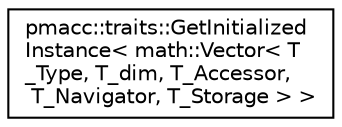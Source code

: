 digraph "Graphical Class Hierarchy"
{
 // LATEX_PDF_SIZE
  edge [fontname="Helvetica",fontsize="10",labelfontname="Helvetica",labelfontsize="10"];
  node [fontname="Helvetica",fontsize="10",shape=record];
  rankdir="LR";
  Node0 [label="pmacc::traits::GetInitialized\lInstance\< math::Vector\< T\l_Type, T_dim, T_Accessor,\l T_Navigator, T_Storage \> \>",height=0.2,width=0.4,color="black", fillcolor="white", style="filled",URL="$structpmacc_1_1traits_1_1_get_initialized_instance_3_01math_1_1_vector_3_01_t___type_00_01_t__di152ffcd600088c27d958216055f8661c.html",tooltip=" "];
}
